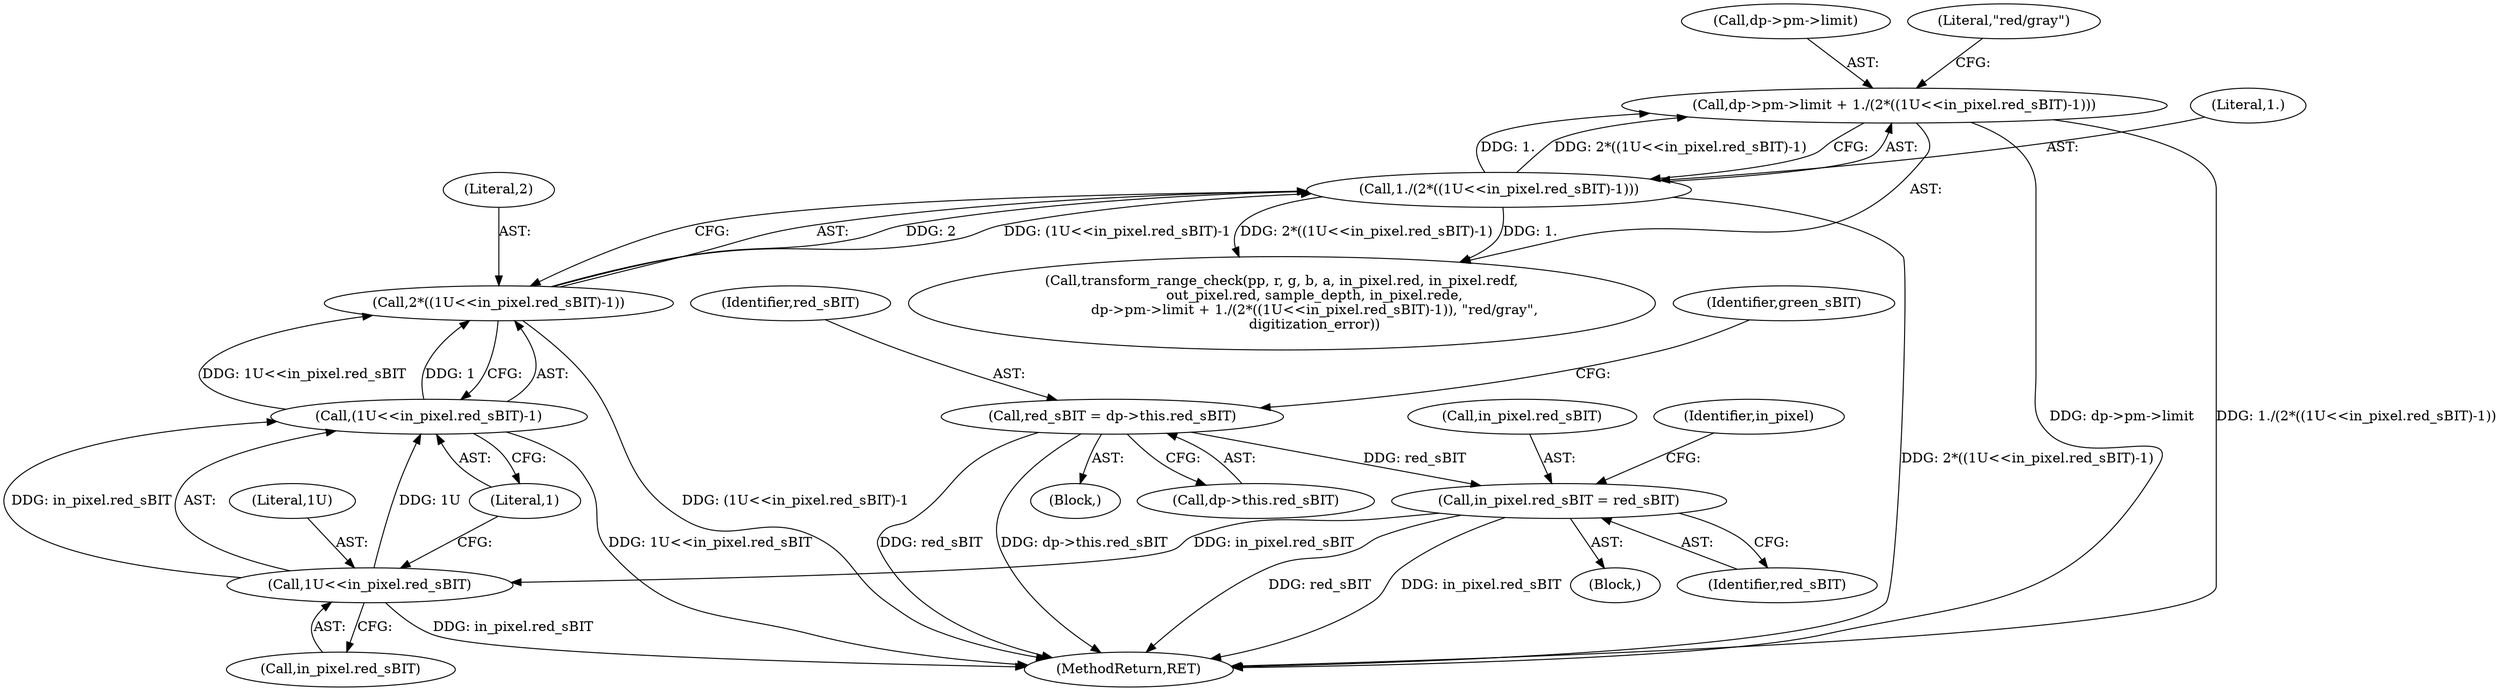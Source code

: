 digraph "0_Android_9d4853418ab2f754c2b63e091c29c5529b8b86ca_148@pointer" {
"1000478" [label="(Call,dp->pm->limit + 1./(2*((1U<<in_pixel.red_sBIT)-1)))"];
"1000484" [label="(Call,1./(2*((1U<<in_pixel.red_sBIT)-1)))"];
"1000486" [label="(Call,2*((1U<<in_pixel.red_sBIT)-1))"];
"1000488" [label="(Call,(1U<<in_pixel.red_sBIT)-1)"];
"1000489" [label="(Call,1U<<in_pixel.red_sBIT)"];
"1000370" [label="(Call,in_pixel.red_sBIT = red_sBIT)"];
"1000185" [label="(Call,red_sBIT = dp->this.red_sBIT)"];
"1000490" [label="(Literal,1U)"];
"1000491" [label="(Call,in_pixel.red_sBIT)"];
"1000186" [label="(Identifier,red_sBIT)"];
"1000371" [label="(Call,in_pixel.red_sBIT)"];
"1000662" [label="(MethodReturn,RET)"];
"1000488" [label="(Call,(1U<<in_pixel.red_sBIT)-1)"];
"1000479" [label="(Call,dp->pm->limit)"];
"1000486" [label="(Call,2*((1U<<in_pixel.red_sBIT)-1))"];
"1000194" [label="(Identifier,green_sBIT)"];
"1000487" [label="(Literal,2)"];
"1000120" [label="(Block,)"];
"1000484" [label="(Call,1./(2*((1U<<in_pixel.red_sBIT)-1)))"];
"1000377" [label="(Identifier,in_pixel)"];
"1000478" [label="(Call,dp->pm->limit + 1./(2*((1U<<in_pixel.red_sBIT)-1)))"];
"1000489" [label="(Call,1U<<in_pixel.red_sBIT)"];
"1000374" [label="(Identifier,red_sBIT)"];
"1000494" [label="(Literal,1)"];
"1000485" [label="(Literal,1.)"];
"1000370" [label="(Call,in_pixel.red_sBIT = red_sBIT)"];
"1000185" [label="(Call,red_sBIT = dp->this.red_sBIT)"];
"1000187" [label="(Call,dp->this.red_sBIT)"];
"1000495" [label="(Literal,\"red/gray\")"];
"1000351" [label="(Block,)"];
"1000459" [label="(Call,transform_range_check(pp, r, g, b, a, in_pixel.red, in_pixel.redf,\n               out_pixel.red, sample_depth, in_pixel.rede,\n               dp->pm->limit + 1./(2*((1U<<in_pixel.red_sBIT)-1)), \"red/gray\",\n               digitization_error))"];
"1000478" -> "1000459"  [label="AST: "];
"1000478" -> "1000484"  [label="CFG: "];
"1000479" -> "1000478"  [label="AST: "];
"1000484" -> "1000478"  [label="AST: "];
"1000495" -> "1000478"  [label="CFG: "];
"1000478" -> "1000662"  [label="DDG: dp->pm->limit"];
"1000478" -> "1000662"  [label="DDG: 1./(2*((1U<<in_pixel.red_sBIT)-1))"];
"1000484" -> "1000478"  [label="DDG: 1."];
"1000484" -> "1000478"  [label="DDG: 2*((1U<<in_pixel.red_sBIT)-1)"];
"1000484" -> "1000486"  [label="CFG: "];
"1000485" -> "1000484"  [label="AST: "];
"1000486" -> "1000484"  [label="AST: "];
"1000484" -> "1000662"  [label="DDG: 2*((1U<<in_pixel.red_sBIT)-1)"];
"1000484" -> "1000459"  [label="DDG: 1."];
"1000484" -> "1000459"  [label="DDG: 2*((1U<<in_pixel.red_sBIT)-1)"];
"1000486" -> "1000484"  [label="DDG: 2"];
"1000486" -> "1000484"  [label="DDG: (1U<<in_pixel.red_sBIT)-1"];
"1000486" -> "1000488"  [label="CFG: "];
"1000487" -> "1000486"  [label="AST: "];
"1000488" -> "1000486"  [label="AST: "];
"1000486" -> "1000662"  [label="DDG: (1U<<in_pixel.red_sBIT)-1"];
"1000488" -> "1000486"  [label="DDG: 1U<<in_pixel.red_sBIT"];
"1000488" -> "1000486"  [label="DDG: 1"];
"1000488" -> "1000494"  [label="CFG: "];
"1000489" -> "1000488"  [label="AST: "];
"1000494" -> "1000488"  [label="AST: "];
"1000488" -> "1000662"  [label="DDG: 1U<<in_pixel.red_sBIT"];
"1000489" -> "1000488"  [label="DDG: 1U"];
"1000489" -> "1000488"  [label="DDG: in_pixel.red_sBIT"];
"1000489" -> "1000491"  [label="CFG: "];
"1000490" -> "1000489"  [label="AST: "];
"1000491" -> "1000489"  [label="AST: "];
"1000494" -> "1000489"  [label="CFG: "];
"1000489" -> "1000662"  [label="DDG: in_pixel.red_sBIT"];
"1000370" -> "1000489"  [label="DDG: in_pixel.red_sBIT"];
"1000370" -> "1000351"  [label="AST: "];
"1000370" -> "1000374"  [label="CFG: "];
"1000371" -> "1000370"  [label="AST: "];
"1000374" -> "1000370"  [label="AST: "];
"1000377" -> "1000370"  [label="CFG: "];
"1000370" -> "1000662"  [label="DDG: red_sBIT"];
"1000370" -> "1000662"  [label="DDG: in_pixel.red_sBIT"];
"1000185" -> "1000370"  [label="DDG: red_sBIT"];
"1000185" -> "1000120"  [label="AST: "];
"1000185" -> "1000187"  [label="CFG: "];
"1000186" -> "1000185"  [label="AST: "];
"1000187" -> "1000185"  [label="AST: "];
"1000194" -> "1000185"  [label="CFG: "];
"1000185" -> "1000662"  [label="DDG: red_sBIT"];
"1000185" -> "1000662"  [label="DDG: dp->this.red_sBIT"];
}
